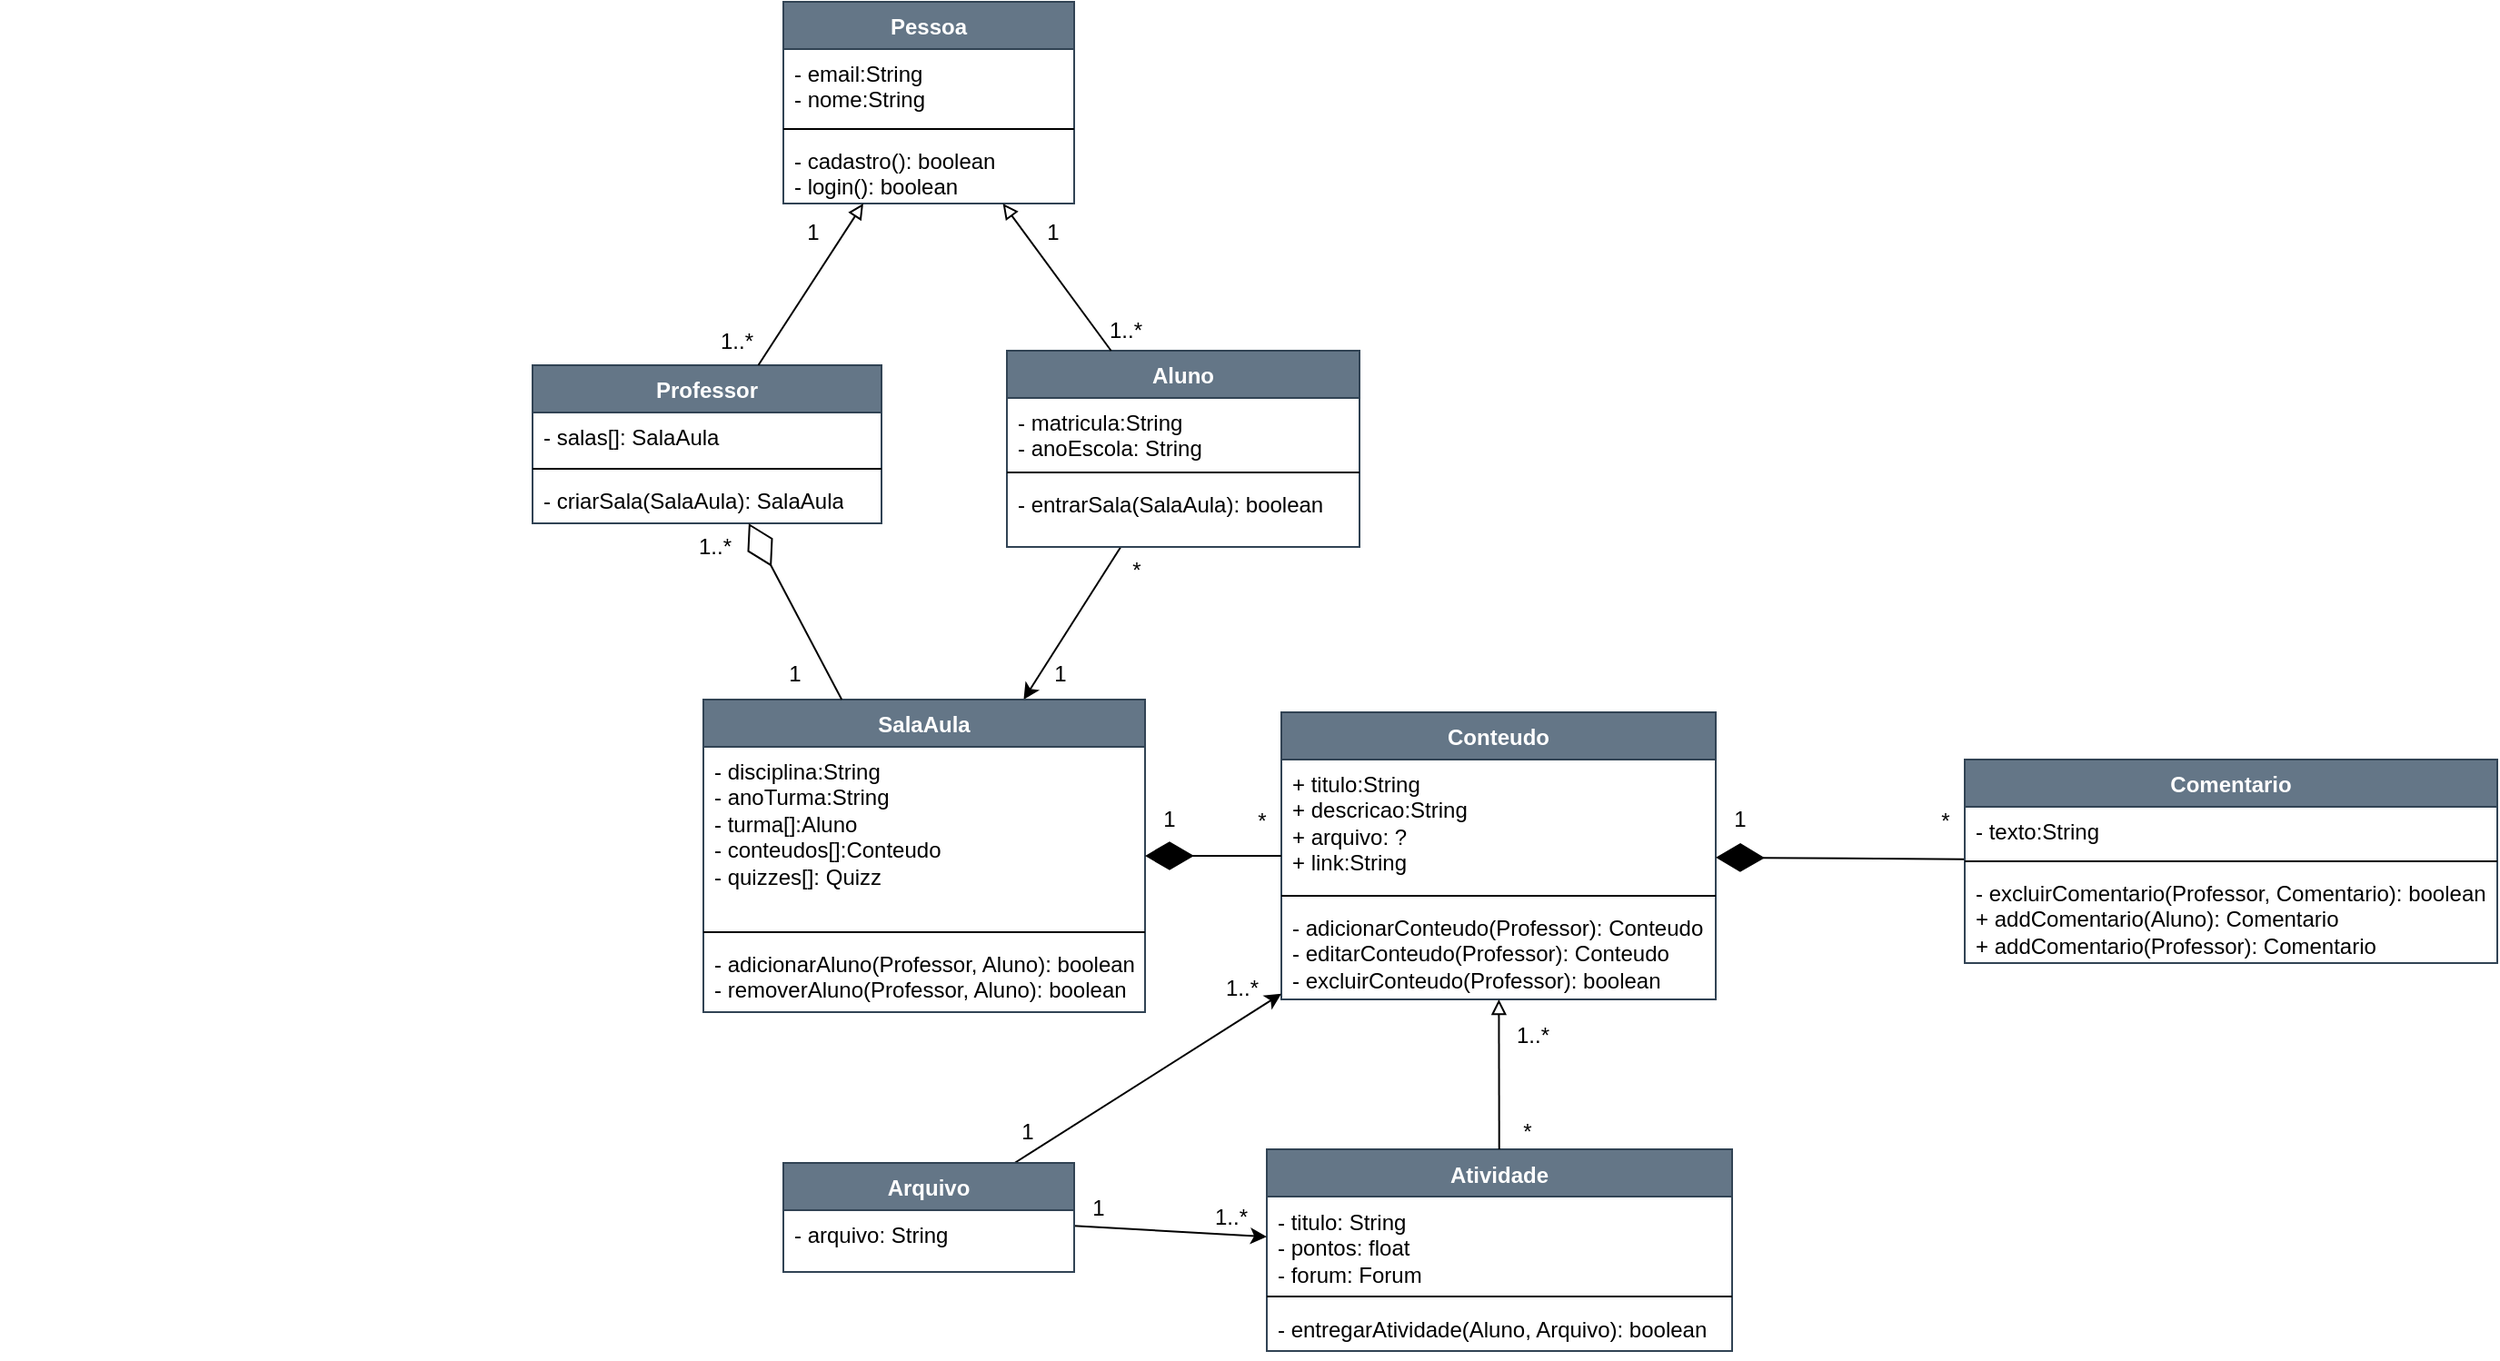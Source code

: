<mxfile version="25.0.3">
  <diagram id="hHYA7nyM4EVOkoQlwSno" name="Página-1">
    <mxGraphModel dx="1435" dy="541" grid="0" gridSize="10" guides="1" tooltips="1" connect="1" arrows="1" fold="1" page="0" pageScale="1" pageWidth="1169" pageHeight="827" math="0" shadow="0">
      <root>
        <mxCell id="0" />
        <mxCell id="1" parent="0" />
        <mxCell id="wuhmUlfspDkxEcgfGQSh-43" value="" style="group" parent="1" vertex="1" connectable="0">
          <mxGeometry x="-7" y="17" width="1356" height="747" as="geometry" />
        </mxCell>
        <mxCell id="6Xl_yp25UxLdCeFqiYun-1" value="Pessoa" style="swimlane;fontStyle=1;align=center;verticalAlign=top;childLayout=stackLayout;horizontal=1;startSize=26;horizontalStack=0;resizeParent=1;resizeParentMax=0;resizeLast=0;collapsible=1;marginBottom=0;whiteSpace=wrap;html=1;fillColor=#647687;strokeColor=#314354;fontColor=#ffffff;container=0;" parent="wuhmUlfspDkxEcgfGQSh-43" vertex="1">
          <mxGeometry x="431" width="160" height="111" as="geometry">
            <mxRectangle x="424" y="17" width="77" height="26" as="alternateBounds" />
          </mxGeometry>
        </mxCell>
        <mxCell id="6Xl_yp25UxLdCeFqiYun-59" style="rounded=0;orthogonalLoop=1;jettySize=auto;html=1;" parent="wuhmUlfspDkxEcgfGQSh-43" source="6Xl_yp25UxLdCeFqiYun-5" target="6Xl_yp25UxLdCeFqiYun-21" edge="1">
          <mxGeometry relative="1" as="geometry" />
        </mxCell>
        <mxCell id="6Xl_yp25UxLdCeFqiYun-5" value="Aluno" style="swimlane;fontStyle=1;align=center;verticalAlign=top;childLayout=stackLayout;horizontal=1;startSize=26;horizontalStack=0;resizeParent=1;resizeParentMax=0;resizeLast=0;collapsible=1;marginBottom=0;whiteSpace=wrap;html=1;fillColor=#647687;fontColor=#ffffff;strokeColor=#314354;container=0;" parent="wuhmUlfspDkxEcgfGQSh-43" vertex="1">
          <mxGeometry x="554" y="192" width="194" height="108" as="geometry" />
        </mxCell>
        <mxCell id="6Xl_yp25UxLdCeFqiYun-9" value="Professor" style="swimlane;fontStyle=1;align=center;verticalAlign=top;childLayout=stackLayout;horizontal=1;startSize=26;horizontalStack=0;resizeParent=1;resizeParentMax=0;resizeLast=0;collapsible=1;marginBottom=0;whiteSpace=wrap;html=1;fillColor=#647687;fontColor=#ffffff;strokeColor=#314354;container=0;" parent="wuhmUlfspDkxEcgfGQSh-43" vertex="1">
          <mxGeometry x="293" y="200" width="192" height="87" as="geometry" />
        </mxCell>
        <mxCell id="6Xl_yp25UxLdCeFqiYun-21" value="SalaAula" style="swimlane;fontStyle=1;align=center;verticalAlign=top;childLayout=stackLayout;horizontal=1;startSize=26;horizontalStack=0;resizeParent=1;resizeParentMax=0;resizeLast=0;collapsible=1;marginBottom=0;whiteSpace=wrap;html=1;fillColor=#647687;fontColor=#ffffff;strokeColor=#314354;container=0;" parent="wuhmUlfspDkxEcgfGQSh-43" vertex="1">
          <mxGeometry x="387" y="384" width="243" height="172" as="geometry" />
        </mxCell>
        <mxCell id="6Xl_yp25UxLdCeFqiYun-29" value="Conteudo" style="swimlane;fontStyle=1;align=center;verticalAlign=top;childLayout=stackLayout;horizontal=1;startSize=26;horizontalStack=0;resizeParent=1;resizeParentMax=0;resizeLast=0;collapsible=1;marginBottom=0;whiteSpace=wrap;html=1;fillColor=#647687;fontColor=#ffffff;strokeColor=#314354;container=0;" parent="wuhmUlfspDkxEcgfGQSh-43" vertex="1">
          <mxGeometry x="705" y="391" width="239" height="158" as="geometry" />
        </mxCell>
        <mxCell id="6Xl_yp25UxLdCeFqiYun-51" value="" style="endArrow=diamondThin;endFill=1;endSize=24;html=1;rounded=0;" parent="wuhmUlfspDkxEcgfGQSh-43" source="6Xl_yp25UxLdCeFqiYun-29" target="6Xl_yp25UxLdCeFqiYun-21" edge="1">
          <mxGeometry width="160" relative="1" as="geometry">
            <mxPoint x="266.5" y="848.5" as="sourcePoint" />
            <mxPoint x="426.5" y="848.5" as="targetPoint" />
          </mxGeometry>
        </mxCell>
        <mxCell id="6Xl_yp25UxLdCeFqiYun-52" value="" style="endArrow=block;html=1;rounded=0;endFill=0;" parent="wuhmUlfspDkxEcgfGQSh-43" source="6Xl_yp25UxLdCeFqiYun-9" target="6Xl_yp25UxLdCeFqiYun-1" edge="1">
          <mxGeometry width="50" height="50" relative="1" as="geometry">
            <mxPoint x="439" y="201" as="sourcePoint" />
            <mxPoint x="489" y="151" as="targetPoint" />
          </mxGeometry>
        </mxCell>
        <mxCell id="6Xl_yp25UxLdCeFqiYun-54" value="" style="endArrow=block;html=1;rounded=0;endFill=0;" parent="wuhmUlfspDkxEcgfGQSh-43" source="6Xl_yp25UxLdCeFqiYun-5" target="6Xl_yp25UxLdCeFqiYun-1" edge="1">
          <mxGeometry width="50" height="50" relative="1" as="geometry">
            <mxPoint x="267" y="294" as="sourcePoint" />
            <mxPoint x="267" y="227" as="targetPoint" />
          </mxGeometry>
        </mxCell>
        <mxCell id="6Xl_yp25UxLdCeFqiYun-73" value="*" style="text;html=1;align=center;verticalAlign=middle;resizable=0;points=[];autosize=1;container=0;" parent="wuhmUlfspDkxEcgfGQSh-43" vertex="1">
          <mxGeometry x="682" y="438" width="23" height="26" as="geometry" />
        </mxCell>
        <mxCell id="6Xl_yp25UxLdCeFqiYun-74" value="1" style="text;html=1;align=center;verticalAlign=middle;resizable=0;points=[];autosize=1;container=0;" parent="wuhmUlfspDkxEcgfGQSh-43" vertex="1">
          <mxGeometry x="630" y="437" width="25" height="26" as="geometry" />
        </mxCell>
        <mxCell id="6Xl_yp25UxLdCeFqiYun-119" value="Atividade" style="swimlane;fontStyle=1;align=center;verticalAlign=top;childLayout=stackLayout;horizontal=1;startSize=26;horizontalStack=0;resizeParent=1;resizeParentMax=0;resizeLast=0;collapsible=1;marginBottom=0;whiteSpace=wrap;html=1;fillColor=#647687;fontColor=#ffffff;strokeColor=#314354;container=0;" parent="wuhmUlfspDkxEcgfGQSh-43" vertex="1">
          <mxGeometry x="697" y="631.5" width="256" height="111" as="geometry" />
        </mxCell>
        <mxCell id="6Xl_yp25UxLdCeFqiYun-124" value="" style="endArrow=block;html=1;rounded=0;endFill=0;" parent="wuhmUlfspDkxEcgfGQSh-43" source="6Xl_yp25UxLdCeFqiYun-119" target="6Xl_yp25UxLdCeFqiYun-29" edge="1">
          <mxGeometry width="50" height="50" relative="1" as="geometry">
            <mxPoint x="644.0" y="893" as="sourcePoint" />
            <mxPoint x="694.0" y="843" as="targetPoint" />
          </mxGeometry>
        </mxCell>
        <mxCell id="6Xl_yp25UxLdCeFqiYun-125" value="*" style="text;html=1;align=center;verticalAlign=middle;resizable=0;points=[];autosize=1;container=0;" parent="wuhmUlfspDkxEcgfGQSh-43" vertex="1">
          <mxGeometry x="828.5" y="609" width="23" height="26" as="geometry" />
        </mxCell>
        <mxCell id="6Xl_yp25UxLdCeFqiYun-126" value="1..*" style="text;html=1;align=center;verticalAlign=middle;resizable=0;points=[];autosize=1;container=0;" parent="wuhmUlfspDkxEcgfGQSh-43" vertex="1">
          <mxGeometry x="825" y="556" width="36" height="26" as="geometry" />
        </mxCell>
        <mxCell id="2" value="" style="endArrow=diamondThin;endFill=1;endSize=24;html=1;" parent="wuhmUlfspDkxEcgfGQSh-43" source="32" target="6Xl_yp25UxLdCeFqiYun-29" edge="1">
          <mxGeometry width="160" relative="1" as="geometry">
            <mxPoint x="1046" y="687.601" as="sourcePoint" />
            <mxPoint x="1060" y="792" as="targetPoint" />
          </mxGeometry>
        </mxCell>
        <mxCell id="3" value="1" style="text;html=1;align=center;verticalAlign=middle;resizable=0;points=[];autosize=1;strokeColor=none;fillColor=none;container=0;" parent="wuhmUlfspDkxEcgfGQSh-43" vertex="1">
          <mxGeometry x="566" y="114" width="25" height="26" as="geometry" />
        </mxCell>
        <mxCell id="4" value="1..*" style="text;html=1;align=center;verticalAlign=middle;resizable=0;points=[];autosize=1;strokeColor=none;fillColor=none;container=0;" parent="wuhmUlfspDkxEcgfGQSh-43" vertex="1">
          <mxGeometry x="601" y="168" width="36" height="26" as="geometry" />
        </mxCell>
        <mxCell id="5" value="1..*" style="text;html=1;align=center;verticalAlign=middle;resizable=0;points=[];autosize=1;strokeColor=none;fillColor=none;container=0;" parent="wuhmUlfspDkxEcgfGQSh-43" vertex="1">
          <mxGeometry x="387" y="174" width="36" height="26" as="geometry" />
        </mxCell>
        <mxCell id="6" value="1" style="text;html=1;align=center;verticalAlign=middle;resizable=0;points=[];autosize=1;strokeColor=none;fillColor=none;container=0;" parent="wuhmUlfspDkxEcgfGQSh-43" vertex="1">
          <mxGeometry x="434" y="114" width="25" height="26" as="geometry" />
        </mxCell>
        <mxCell id="7" value="1..*" style="text;html=1;align=center;verticalAlign=middle;resizable=0;points=[];autosize=1;strokeColor=none;fillColor=none;container=0;" parent="wuhmUlfspDkxEcgfGQSh-43" vertex="1">
          <mxGeometry x="375" y="287" width="36" height="26" as="geometry" />
        </mxCell>
        <mxCell id="8" value="1" style="text;html=1;align=center;verticalAlign=middle;resizable=0;points=[];autosize=1;strokeColor=none;fillColor=none;container=0;" parent="wuhmUlfspDkxEcgfGQSh-43" vertex="1">
          <mxGeometry x="424" y="357" width="25" height="26" as="geometry" />
        </mxCell>
        <mxCell id="9" value="*" style="text;html=1;align=center;verticalAlign=middle;resizable=0;points=[];autosize=1;strokeColor=none;fillColor=none;container=0;" parent="wuhmUlfspDkxEcgfGQSh-43" vertex="1">
          <mxGeometry x="613" y="300" width="23" height="26" as="geometry" />
        </mxCell>
        <mxCell id="10" value="1" style="text;html=1;align=center;verticalAlign=middle;resizable=0;points=[];autosize=1;strokeColor=none;fillColor=none;container=0;" parent="wuhmUlfspDkxEcgfGQSh-43" vertex="1">
          <mxGeometry x="570" y="357" width="25" height="26" as="geometry" />
        </mxCell>
        <mxCell id="27" value="" style="endArrow=diamondThin;endFill=0;endSize=24;html=1;" parent="wuhmUlfspDkxEcgfGQSh-43" source="6Xl_yp25UxLdCeFqiYun-21" target="6Xl_yp25UxLdCeFqiYun-9" edge="1">
          <mxGeometry width="160" relative="1" as="geometry">
            <mxPoint x="408" y="337" as="sourcePoint" />
            <mxPoint x="568" y="337" as="targetPoint" />
          </mxGeometry>
        </mxCell>
        <mxCell id="36" style="edgeStyle=none;html=1;" parent="wuhmUlfspDkxEcgfGQSh-43" source="28" target="6Xl_yp25UxLdCeFqiYun-29" edge="1">
          <mxGeometry relative="1" as="geometry" />
        </mxCell>
        <mxCell id="37" style="edgeStyle=none;html=1;" parent="wuhmUlfspDkxEcgfGQSh-43" source="28" target="6Xl_yp25UxLdCeFqiYun-119" edge="1">
          <mxGeometry relative="1" as="geometry" />
        </mxCell>
        <mxCell id="28" value="Arquivo" style="swimlane;fontStyle=1;align=center;verticalAlign=top;childLayout=stackLayout;horizontal=1;startSize=26;horizontalStack=0;resizeParent=1;resizeParentMax=0;resizeLast=0;collapsible=1;marginBottom=0;fillColor=#647687;fontColor=#ffffff;strokeColor=#314354;container=0;" parent="wuhmUlfspDkxEcgfGQSh-43" vertex="1">
          <mxGeometry x="431" y="639" width="160" height="60" as="geometry" />
        </mxCell>
        <mxCell id="32" value="Comentario" style="swimlane;fontStyle=1;align=center;verticalAlign=top;childLayout=stackLayout;horizontal=1;startSize=26;horizontalStack=0;resizeParent=1;resizeParentMax=0;resizeLast=0;collapsible=1;marginBottom=0;whiteSpace=wrap;html=1;fillColor=#647687;fontColor=#ffffff;strokeColor=#314354;container=0;" parent="wuhmUlfspDkxEcgfGQSh-43" vertex="1">
          <mxGeometry x="1081" y="417" width="293" height="112" as="geometry" />
        </mxCell>
        <mxCell id="38" value="1" style="text;html=1;align=center;verticalAlign=middle;resizable=0;points=[];autosize=1;strokeColor=none;fillColor=none;container=0;" parent="wuhmUlfspDkxEcgfGQSh-43" vertex="1">
          <mxGeometry x="552" y="609" width="25" height="26" as="geometry" />
        </mxCell>
        <mxCell id="39" value="1..*" style="text;html=1;align=center;verticalAlign=middle;resizable=0;points=[];autosize=1;strokeColor=none;fillColor=none;container=0;" parent="wuhmUlfspDkxEcgfGQSh-43" vertex="1">
          <mxGeometry x="665" y="530" width="36" height="26" as="geometry" />
        </mxCell>
        <mxCell id="40" value="1..*" style="text;html=1;align=center;verticalAlign=middle;resizable=0;points=[];autosize=1;strokeColor=none;fillColor=none;container=0;" parent="wuhmUlfspDkxEcgfGQSh-43" vertex="1">
          <mxGeometry x="659" y="656" width="36" height="26" as="geometry" />
        </mxCell>
        <mxCell id="41" value="1" style="text;html=1;align=center;verticalAlign=middle;resizable=0;points=[];autosize=1;strokeColor=none;fillColor=none;container=0;" parent="wuhmUlfspDkxEcgfGQSh-43" vertex="1">
          <mxGeometry x="591" y="651" width="25" height="26" as="geometry" />
        </mxCell>
        <mxCell id="wuhmUlfspDkxEcgfGQSh-41" value="1" style="text;html=1;align=center;verticalAlign=middle;resizable=0;points=[];autosize=1;strokeColor=none;fillColor=none;container=0;" parent="wuhmUlfspDkxEcgfGQSh-43" vertex="1">
          <mxGeometry x="944" y="437" width="25" height="26" as="geometry" />
        </mxCell>
        <mxCell id="wuhmUlfspDkxEcgfGQSh-42" value="*" style="text;html=1;align=center;verticalAlign=middle;resizable=0;points=[];autosize=1;strokeColor=none;fillColor=none;container=0;" parent="wuhmUlfspDkxEcgfGQSh-43" vertex="1">
          <mxGeometry x="1058" y="438" width="23" height="26" as="geometry" />
        </mxCell>
        <mxCell id="6Xl_yp25UxLdCeFqiYun-2" value="- email:String&lt;div&gt;- nome:String&lt;br&gt;&lt;/div&gt;" style="text;align=left;verticalAlign=top;spacingLeft=4;spacingRight=4;overflow=hidden;rotatable=0;points=[[0,0.5],[1,0.5]];portConstraint=eastwest;whiteSpace=wrap;html=1;container=0;" parent="wuhmUlfspDkxEcgfGQSh-43" vertex="1">
          <mxGeometry x="431" y="26" width="160" height="40" as="geometry" />
        </mxCell>
        <mxCell id="6Xl_yp25UxLdCeFqiYun-3" value="" style="line;strokeWidth=1;align=left;verticalAlign=middle;spacingTop=-1;spacingLeft=3;spacingRight=3;rotatable=0;labelPosition=right;points=[];portConstraint=eastwest;container=0;" parent="wuhmUlfspDkxEcgfGQSh-43" vertex="1">
          <mxGeometry x="431" y="66" width="160" height="8" as="geometry" />
        </mxCell>
        <mxCell id="6Xl_yp25UxLdCeFqiYun-4" value="- cadastro(): boolean&lt;br&gt;- login(): boolean" style="text;align=left;verticalAlign=top;spacingLeft=4;spacingRight=4;overflow=hidden;rotatable=0;points=[[0,0.5],[1,0.5]];portConstraint=eastwest;whiteSpace=wrap;html=1;container=0;" parent="wuhmUlfspDkxEcgfGQSh-43" vertex="1">
          <mxGeometry x="431" y="74" width="160" height="37" as="geometry" />
        </mxCell>
        <mxCell id="6Xl_yp25UxLdCeFqiYun-6" value="- matricula:String&lt;br&gt;- anoEscola: String" style="text;align=left;verticalAlign=top;spacingLeft=4;spacingRight=4;overflow=hidden;rotatable=0;points=[[0,0.5],[1,0.5]];portConstraint=eastwest;whiteSpace=wrap;html=1;container=0;" parent="wuhmUlfspDkxEcgfGQSh-43" vertex="1">
          <mxGeometry x="554" y="218" width="194" height="37" as="geometry" />
        </mxCell>
        <mxCell id="6Xl_yp25UxLdCeFqiYun-7" value="" style="line;strokeWidth=1;align=left;verticalAlign=middle;spacingTop=-1;spacingLeft=3;spacingRight=3;rotatable=0;labelPosition=right;points=[];portConstraint=eastwest;container=0;" parent="wuhmUlfspDkxEcgfGQSh-43" vertex="1">
          <mxGeometry x="554" y="255" width="194" height="8" as="geometry" />
        </mxCell>
        <mxCell id="6Xl_yp25UxLdCeFqiYun-8" value="- entrarSala(SalaAula): boolean" style="text;align=left;verticalAlign=top;spacingLeft=4;spacingRight=4;overflow=hidden;rotatable=0;points=[[0,0.5],[1,0.5]];portConstraint=eastwest;whiteSpace=wrap;html=1;container=0;" parent="wuhmUlfspDkxEcgfGQSh-43" vertex="1">
          <mxGeometry x="554" y="263" width="194" height="37" as="geometry" />
        </mxCell>
        <mxCell id="6Xl_yp25UxLdCeFqiYun-10" value="&lt;div&gt;- salas[]: SalaAula&lt;/div&gt;" style="text;align=left;verticalAlign=top;spacingLeft=4;spacingRight=4;overflow=hidden;rotatable=0;points=[[0,0.5],[1,0.5]];portConstraint=eastwest;whiteSpace=wrap;html=1;container=0;" parent="wuhmUlfspDkxEcgfGQSh-43" vertex="1">
          <mxGeometry x="293" y="226" width="192" height="27" as="geometry" />
        </mxCell>
        <mxCell id="6Xl_yp25UxLdCeFqiYun-11" value="" style="line;strokeWidth=1;align=left;verticalAlign=middle;spacingTop=-1;spacingLeft=3;spacingRight=3;rotatable=0;labelPosition=right;points=[];portConstraint=eastwest;container=0;" parent="wuhmUlfspDkxEcgfGQSh-43" vertex="1">
          <mxGeometry x="293" y="253" width="192" height="8" as="geometry" />
        </mxCell>
        <mxCell id="6Xl_yp25UxLdCeFqiYun-12" value="- criarSala(SalaAula): SalaAula" style="text;align=left;verticalAlign=top;spacingLeft=4;spacingRight=4;overflow=hidden;rotatable=0;points=[[0,0.5],[1,0.5]];portConstraint=eastwest;whiteSpace=wrap;html=1;container=0;" parent="wuhmUlfspDkxEcgfGQSh-43" vertex="1">
          <mxGeometry x="293" y="261" width="192" height="26" as="geometry" />
        </mxCell>
        <mxCell id="6Xl_yp25UxLdCeFqiYun-22" value="- disciplina:String&lt;br&gt;- anoTurma:String&lt;br&gt;&lt;div&gt;&lt;div&gt;- turma[]:Aluno&lt;div&gt;- conteudos[]:Conteudo&lt;br&gt;- quizzes[]: Quizz&lt;/div&gt;&lt;/div&gt;&lt;/div&gt;" style="text;align=left;verticalAlign=top;spacingLeft=4;spacingRight=4;overflow=hidden;rotatable=0;points=[[0,0.5],[1,0.5]];portConstraint=eastwest;whiteSpace=wrap;html=1;container=0;" parent="wuhmUlfspDkxEcgfGQSh-43" vertex="1">
          <mxGeometry x="387" y="410" width="243" height="98" as="geometry" />
        </mxCell>
        <mxCell id="6Xl_yp25UxLdCeFqiYun-23" value="" style="line;strokeWidth=1;align=left;verticalAlign=middle;spacingTop=-1;spacingLeft=3;spacingRight=3;rotatable=0;labelPosition=right;points=[];portConstraint=eastwest;container=0;" parent="wuhmUlfspDkxEcgfGQSh-43" vertex="1">
          <mxGeometry x="387" y="508" width="243" height="8" as="geometry" />
        </mxCell>
        <mxCell id="6Xl_yp25UxLdCeFqiYun-24" value="- adicionarAluno(Professor, Aluno): boolean&lt;br&gt;- removerAluno(Professor, Aluno): boolean" style="text;align=left;verticalAlign=top;spacingLeft=4;spacingRight=4;overflow=hidden;rotatable=0;points=[[0,0.5],[1,0.5]];portConstraint=eastwest;whiteSpace=wrap;html=1;container=0;" parent="wuhmUlfspDkxEcgfGQSh-43" vertex="1">
          <mxGeometry x="387" y="516" width="243" height="40" as="geometry" />
        </mxCell>
        <mxCell id="6Xl_yp25UxLdCeFqiYun-30" value="+ titulo:String&lt;div&gt;+ descricao:String&lt;/div&gt;&lt;div&gt;+ arquivo: ?&lt;br&gt;+ link:String&lt;br&gt;&lt;/div&gt;" style="text;align=left;verticalAlign=top;spacingLeft=4;spacingRight=4;overflow=hidden;rotatable=0;points=[[0,0.5],[1,0.5]];portConstraint=eastwest;whiteSpace=wrap;html=1;container=0;" parent="wuhmUlfspDkxEcgfGQSh-43" vertex="1">
          <mxGeometry x="705" y="417" width="239" height="71" as="geometry" />
        </mxCell>
        <mxCell id="6Xl_yp25UxLdCeFqiYun-31" value="" style="line;strokeWidth=1;align=left;verticalAlign=middle;spacingTop=-1;spacingLeft=3;spacingRight=3;rotatable=0;labelPosition=right;points=[];portConstraint=eastwest;container=0;" parent="wuhmUlfspDkxEcgfGQSh-43" vertex="1">
          <mxGeometry x="705" y="488" width="239" height="8" as="geometry" />
        </mxCell>
        <mxCell id="6Xl_yp25UxLdCeFqiYun-32" value="- adicionarConteudo(Professor): Conteudo&lt;br&gt;- editarConteudo(Professor): Conteudo&lt;br&gt;- excluirConteudo(Professor): boolean" style="text;align=left;verticalAlign=top;spacingLeft=4;spacingRight=4;overflow=hidden;rotatable=0;points=[[0,0.5],[1,0.5]];portConstraint=eastwest;whiteSpace=wrap;html=1;container=0;" parent="wuhmUlfspDkxEcgfGQSh-43" vertex="1">
          <mxGeometry x="705" y="496" width="239" height="53" as="geometry" />
        </mxCell>
        <mxCell id="6Xl_yp25UxLdCeFqiYun-120" value="- titulo: String&lt;br&gt;- pontos: float&lt;br&gt;- forum: Forum" style="text;align=left;verticalAlign=top;spacingLeft=4;spacingRight=4;overflow=hidden;rotatable=0;points=[[0,0.5],[1,0.5]];portConstraint=eastwest;whiteSpace=wrap;html=1;container=0;" parent="wuhmUlfspDkxEcgfGQSh-43" vertex="1">
          <mxGeometry x="697" y="657.5" width="256" height="51" as="geometry" />
        </mxCell>
        <mxCell id="6Xl_yp25UxLdCeFqiYun-121" value="" style="line;strokeWidth=1;align=left;verticalAlign=middle;spacingTop=-1;spacingLeft=3;spacingRight=3;rotatable=0;labelPosition=right;points=[];portConstraint=eastwest;container=0;" parent="wuhmUlfspDkxEcgfGQSh-43" vertex="1">
          <mxGeometry x="697" y="708.5" width="256" height="8" as="geometry" />
        </mxCell>
        <mxCell id="6Xl_yp25UxLdCeFqiYun-122" value="- entregarAtividade(Aluno, Arquivo): boolean" style="text;align=left;verticalAlign=top;spacingLeft=4;spacingRight=4;overflow=hidden;rotatable=0;points=[[0,0.5],[1,0.5]];portConstraint=eastwest;whiteSpace=wrap;html=1;container=0;" parent="wuhmUlfspDkxEcgfGQSh-43" vertex="1">
          <mxGeometry x="697" y="716.5" width="256" height="26" as="geometry" />
        </mxCell>
        <mxCell id="29" value="- arquivo: String" style="text;strokeColor=none;fillColor=none;align=left;verticalAlign=top;spacingLeft=4;spacingRight=4;overflow=hidden;rotatable=0;points=[[0,0.5],[1,0.5]];portConstraint=eastwest;container=0;" parent="wuhmUlfspDkxEcgfGQSh-43" vertex="1">
          <mxGeometry x="431" y="665" width="160" height="26" as="geometry" />
        </mxCell>
        <mxCell id="30" value="" style="line;strokeWidth=1;fillColor=none;align=left;verticalAlign=middle;spacingTop=-1;spacingLeft=3;spacingRight=3;rotatable=0;labelPosition=right;points=[];portConstraint=eastwest;strokeColor=inherit;container=0;" parent="wuhmUlfspDkxEcgfGQSh-43" vertex="1">
          <mxGeometry x="431" y="691" width="160" height="8" as="geometry" />
        </mxCell>
        <mxCell id="33" value="- texto:String" style="text;align=left;verticalAlign=top;spacingLeft=4;spacingRight=4;overflow=hidden;rotatable=0;points=[[0,0.5],[1,0.5]];portConstraint=eastwest;whiteSpace=wrap;html=1;container=0;" parent="wuhmUlfspDkxEcgfGQSh-43" vertex="1">
          <mxGeometry x="1081" y="443" width="293" height="26" as="geometry" />
        </mxCell>
        <mxCell id="34" value="" style="line;strokeWidth=1;align=left;verticalAlign=middle;spacingTop=-1;spacingLeft=3;spacingRight=3;rotatable=0;labelPosition=right;points=[];portConstraint=eastwest;container=0;" parent="wuhmUlfspDkxEcgfGQSh-43" vertex="1">
          <mxGeometry x="1081" y="469" width="293" height="8" as="geometry" />
        </mxCell>
        <mxCell id="35" value="- excluirComentario(Professor, Comentario): boolean&lt;br&gt;+ addComentario(Aluno): Comentario&lt;br&gt;+ addComentario(Professor): Comentario" style="text;align=left;verticalAlign=top;spacingLeft=4;spacingRight=4;overflow=hidden;rotatable=0;points=[[0,0.5],[1,0.5]];portConstraint=eastwest;whiteSpace=wrap;html=1;container=0;" parent="wuhmUlfspDkxEcgfGQSh-43" vertex="1">
          <mxGeometry x="1081" y="477" width="293" height="52" as="geometry" />
        </mxCell>
      </root>
    </mxGraphModel>
  </diagram>
</mxfile>

